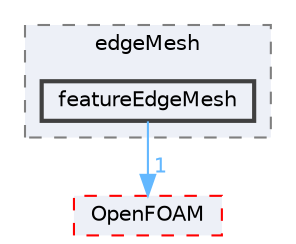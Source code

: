 digraph "src/meshTools/edgeMesh/featureEdgeMesh"
{
 // LATEX_PDF_SIZE
  bgcolor="transparent";
  edge [fontname=Helvetica,fontsize=10,labelfontname=Helvetica,labelfontsize=10];
  node [fontname=Helvetica,fontsize=10,shape=box,height=0.2,width=0.4];
  compound=true
  subgraph clusterdir_49db66e8fd2a67bf222b9ee7503b6041 {
    graph [ bgcolor="#edf0f7", pencolor="grey50", label="edgeMesh", fontname=Helvetica,fontsize=10 style="filled,dashed", URL="dir_49db66e8fd2a67bf222b9ee7503b6041.html",tooltip=""]
  dir_f004ce8b53d220cf80067277fc89b9e6 [label="featureEdgeMesh", fillcolor="#edf0f7", color="grey25", style="filled,bold", URL="dir_f004ce8b53d220cf80067277fc89b9e6.html",tooltip=""];
  }
  dir_c5473ff19b20e6ec4dfe5c310b3778a8 [label="OpenFOAM", fillcolor="#edf0f7", color="red", style="filled,dashed", URL="dir_c5473ff19b20e6ec4dfe5c310b3778a8.html",tooltip=""];
  dir_f004ce8b53d220cf80067277fc89b9e6->dir_c5473ff19b20e6ec4dfe5c310b3778a8 [headlabel="1", labeldistance=1.5 headhref="dir_001314_002695.html" href="dir_001314_002695.html" color="steelblue1" fontcolor="steelblue1"];
}
